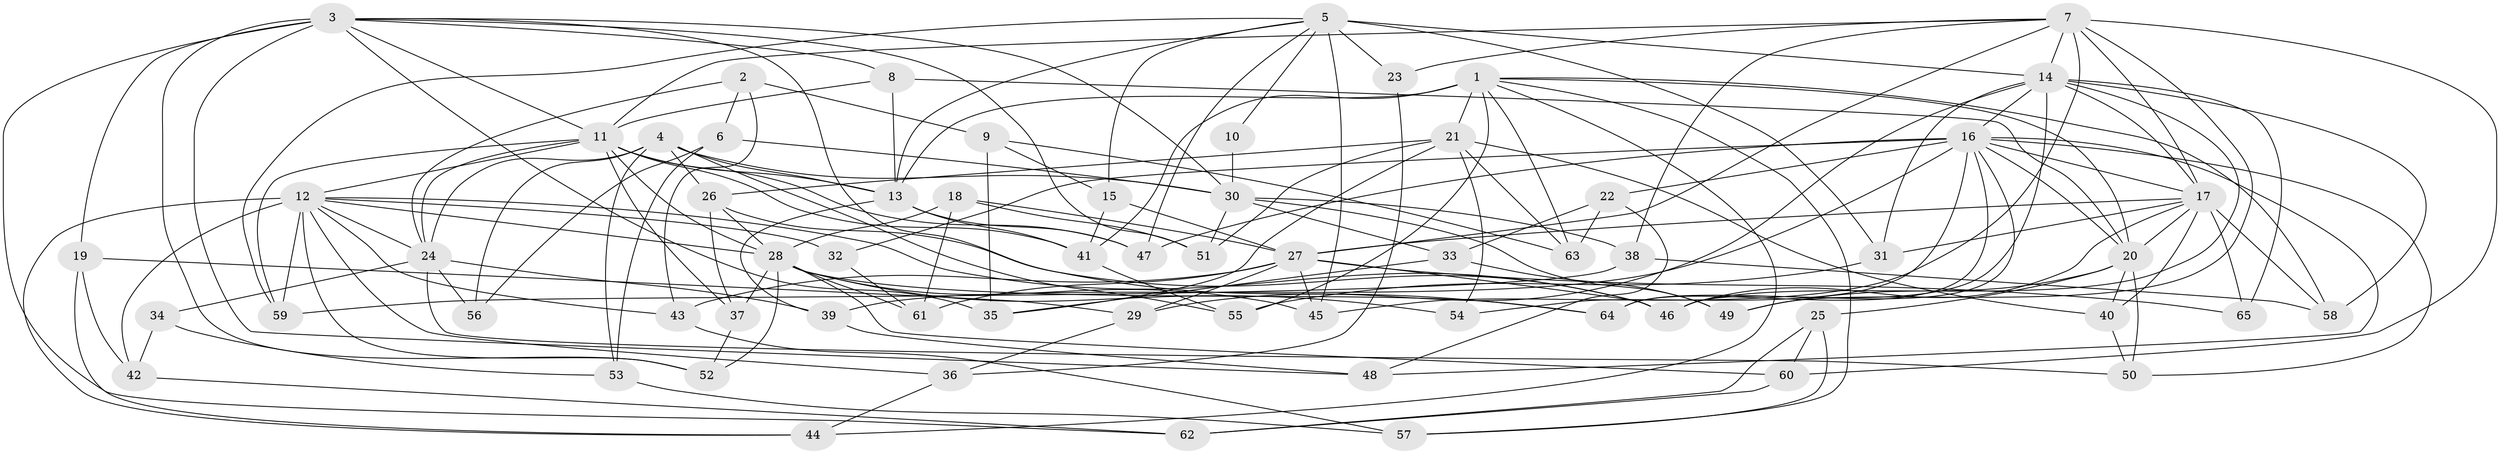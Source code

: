 // original degree distribution, {4: 1.0}
// Generated by graph-tools (version 1.1) at 2025/54/03/04/25 22:54:06]
// undirected, 65 vertices, 173 edges
graph export_dot {
  node [color=gray90,style=filled];
  1;
  2;
  3;
  4;
  5;
  6;
  7;
  8;
  9;
  10;
  11;
  12;
  13;
  14;
  15;
  16;
  17;
  18;
  19;
  20;
  21;
  22;
  23;
  24;
  25;
  26;
  27;
  28;
  29;
  30;
  31;
  32;
  33;
  34;
  35;
  36;
  37;
  38;
  39;
  40;
  41;
  42;
  43;
  44;
  45;
  46;
  47;
  48;
  49;
  50;
  51;
  52;
  53;
  54;
  55;
  56;
  57;
  58;
  59;
  60;
  61;
  62;
  63;
  64;
  65;
  1 -- 13 [weight=2.0];
  1 -- 20 [weight=1.0];
  1 -- 21 [weight=2.0];
  1 -- 41 [weight=2.0];
  1 -- 44 [weight=1.0];
  1 -- 55 [weight=1.0];
  1 -- 57 [weight=1.0];
  1 -- 58 [weight=1.0];
  1 -- 63 [weight=1.0];
  2 -- 6 [weight=1.0];
  2 -- 9 [weight=1.0];
  2 -- 24 [weight=1.0];
  2 -- 43 [weight=1.0];
  3 -- 8 [weight=1.0];
  3 -- 11 [weight=1.0];
  3 -- 19 [weight=1.0];
  3 -- 30 [weight=1.0];
  3 -- 35 [weight=1.0];
  3 -- 48 [weight=1.0];
  3 -- 51 [weight=1.0];
  3 -- 52 [weight=1.0];
  3 -- 62 [weight=1.0];
  3 -- 64 [weight=1.0];
  4 -- 13 [weight=1.0];
  4 -- 24 [weight=1.0];
  4 -- 26 [weight=2.0];
  4 -- 30 [weight=3.0];
  4 -- 53 [weight=1.0];
  4 -- 55 [weight=1.0];
  4 -- 56 [weight=1.0];
  5 -- 10 [weight=1.0];
  5 -- 13 [weight=1.0];
  5 -- 14 [weight=1.0];
  5 -- 15 [weight=1.0];
  5 -- 23 [weight=2.0];
  5 -- 31 [weight=1.0];
  5 -- 45 [weight=1.0];
  5 -- 47 [weight=1.0];
  5 -- 59 [weight=1.0];
  6 -- 30 [weight=1.0];
  6 -- 53 [weight=1.0];
  6 -- 56 [weight=1.0];
  7 -- 11 [weight=1.0];
  7 -- 14 [weight=1.0];
  7 -- 17 [weight=2.0];
  7 -- 23 [weight=1.0];
  7 -- 27 [weight=1.0];
  7 -- 38 [weight=1.0];
  7 -- 45 [weight=1.0];
  7 -- 49 [weight=1.0];
  7 -- 60 [weight=1.0];
  8 -- 11 [weight=1.0];
  8 -- 13 [weight=1.0];
  8 -- 20 [weight=1.0];
  9 -- 15 [weight=1.0];
  9 -- 35 [weight=1.0];
  9 -- 63 [weight=1.0];
  10 -- 30 [weight=3.0];
  11 -- 12 [weight=1.0];
  11 -- 13 [weight=2.0];
  11 -- 24 [weight=1.0];
  11 -- 28 [weight=1.0];
  11 -- 37 [weight=1.0];
  11 -- 41 [weight=1.0];
  11 -- 47 [weight=1.0];
  11 -- 59 [weight=1.0];
  12 -- 24 [weight=1.0];
  12 -- 28 [weight=1.0];
  12 -- 32 [weight=2.0];
  12 -- 36 [weight=1.0];
  12 -- 42 [weight=1.0];
  12 -- 43 [weight=1.0];
  12 -- 44 [weight=1.0];
  12 -- 46 [weight=1.0];
  12 -- 52 [weight=1.0];
  12 -- 59 [weight=1.0];
  13 -- 39 [weight=1.0];
  13 -- 41 [weight=1.0];
  13 -- 47 [weight=1.0];
  14 -- 16 [weight=1.0];
  14 -- 17 [weight=1.0];
  14 -- 29 [weight=1.0];
  14 -- 31 [weight=1.0];
  14 -- 46 [weight=3.0];
  14 -- 58 [weight=1.0];
  14 -- 64 [weight=1.0];
  14 -- 65 [weight=1.0];
  15 -- 27 [weight=1.0];
  15 -- 41 [weight=1.0];
  16 -- 17 [weight=1.0];
  16 -- 20 [weight=1.0];
  16 -- 22 [weight=1.0];
  16 -- 32 [weight=1.0];
  16 -- 39 [weight=1.0];
  16 -- 46 [weight=1.0];
  16 -- 47 [weight=1.0];
  16 -- 48 [weight=1.0];
  16 -- 50 [weight=1.0];
  16 -- 54 [weight=1.0];
  16 -- 64 [weight=1.0];
  17 -- 20 [weight=1.0];
  17 -- 27 [weight=1.0];
  17 -- 31 [weight=1.0];
  17 -- 40 [weight=1.0];
  17 -- 46 [weight=1.0];
  17 -- 58 [weight=1.0];
  17 -- 65 [weight=2.0];
  18 -- 27 [weight=1.0];
  18 -- 28 [weight=1.0];
  18 -- 51 [weight=1.0];
  18 -- 61 [weight=1.0];
  19 -- 29 [weight=1.0];
  19 -- 42 [weight=1.0];
  19 -- 44 [weight=1.0];
  20 -- 25 [weight=1.0];
  20 -- 40 [weight=1.0];
  20 -- 49 [weight=1.0];
  20 -- 50 [weight=1.0];
  21 -- 26 [weight=1.0];
  21 -- 35 [weight=1.0];
  21 -- 40 [weight=1.0];
  21 -- 51 [weight=1.0];
  21 -- 54 [weight=1.0];
  21 -- 63 [weight=1.0];
  22 -- 33 [weight=1.0];
  22 -- 48 [weight=1.0];
  22 -- 63 [weight=1.0];
  23 -- 36 [weight=1.0];
  24 -- 34 [weight=2.0];
  24 -- 39 [weight=1.0];
  24 -- 50 [weight=1.0];
  24 -- 56 [weight=2.0];
  25 -- 57 [weight=1.0];
  25 -- 60 [weight=1.0];
  25 -- 62 [weight=1.0];
  26 -- 28 [weight=1.0];
  26 -- 37 [weight=1.0];
  26 -- 46 [weight=1.0];
  27 -- 29 [weight=1.0];
  27 -- 43 [weight=1.0];
  27 -- 45 [weight=1.0];
  27 -- 46 [weight=1.0];
  27 -- 61 [weight=1.0];
  27 -- 65 [weight=1.0];
  28 -- 37 [weight=1.0];
  28 -- 45 [weight=1.0];
  28 -- 52 [weight=1.0];
  28 -- 54 [weight=2.0];
  28 -- 60 [weight=1.0];
  28 -- 61 [weight=1.0];
  28 -- 64 [weight=1.0];
  29 -- 36 [weight=1.0];
  30 -- 33 [weight=1.0];
  30 -- 38 [weight=1.0];
  30 -- 49 [weight=1.0];
  30 -- 51 [weight=1.0];
  31 -- 55 [weight=1.0];
  32 -- 61 [weight=1.0];
  33 -- 35 [weight=1.0];
  33 -- 49 [weight=1.0];
  34 -- 42 [weight=1.0];
  34 -- 53 [weight=1.0];
  36 -- 44 [weight=1.0];
  37 -- 52 [weight=1.0];
  38 -- 58 [weight=1.0];
  38 -- 59 [weight=1.0];
  39 -- 48 [weight=1.0];
  40 -- 50 [weight=1.0];
  41 -- 55 [weight=1.0];
  42 -- 62 [weight=1.0];
  43 -- 57 [weight=1.0];
  53 -- 57 [weight=1.0];
  60 -- 62 [weight=1.0];
}
